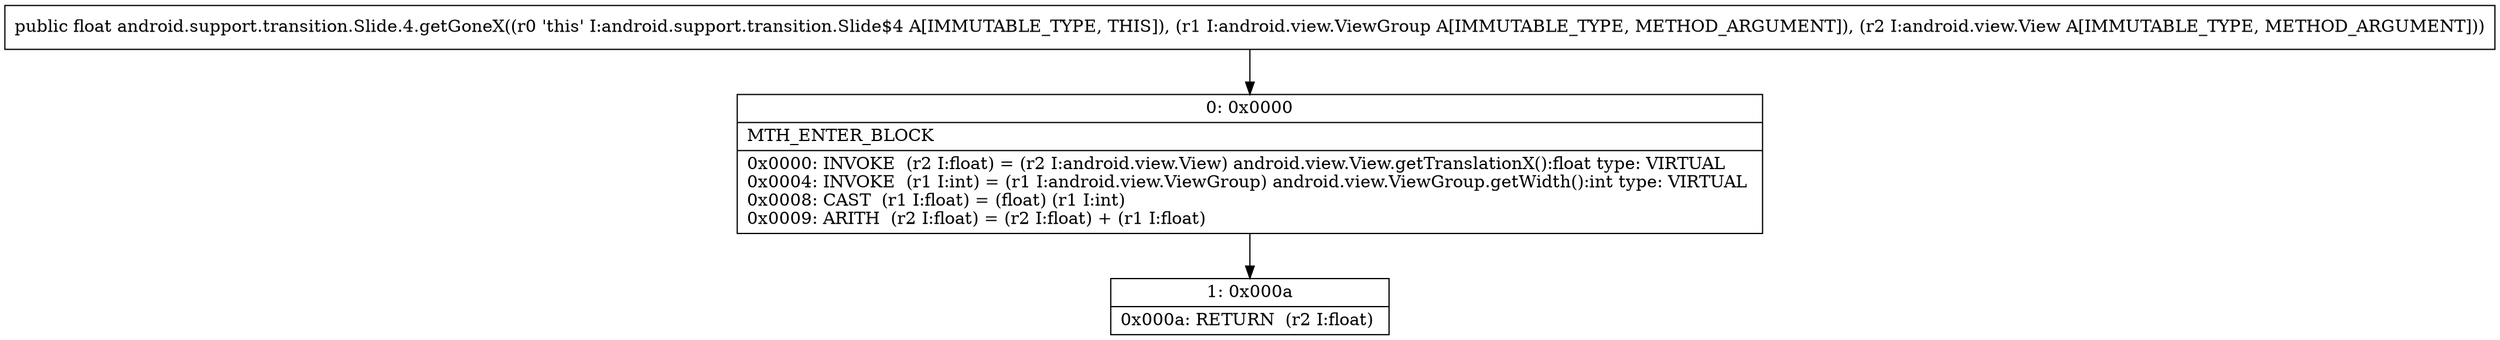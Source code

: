 digraph "CFG forandroid.support.transition.Slide.4.getGoneX(Landroid\/view\/ViewGroup;Landroid\/view\/View;)F" {
Node_0 [shape=record,label="{0\:\ 0x0000|MTH_ENTER_BLOCK\l|0x0000: INVOKE  (r2 I:float) = (r2 I:android.view.View) android.view.View.getTranslationX():float type: VIRTUAL \l0x0004: INVOKE  (r1 I:int) = (r1 I:android.view.ViewGroup) android.view.ViewGroup.getWidth():int type: VIRTUAL \l0x0008: CAST  (r1 I:float) = (float) (r1 I:int) \l0x0009: ARITH  (r2 I:float) = (r2 I:float) + (r1 I:float) \l}"];
Node_1 [shape=record,label="{1\:\ 0x000a|0x000a: RETURN  (r2 I:float) \l}"];
MethodNode[shape=record,label="{public float android.support.transition.Slide.4.getGoneX((r0 'this' I:android.support.transition.Slide$4 A[IMMUTABLE_TYPE, THIS]), (r1 I:android.view.ViewGroup A[IMMUTABLE_TYPE, METHOD_ARGUMENT]), (r2 I:android.view.View A[IMMUTABLE_TYPE, METHOD_ARGUMENT])) }"];
MethodNode -> Node_0;
Node_0 -> Node_1;
}


